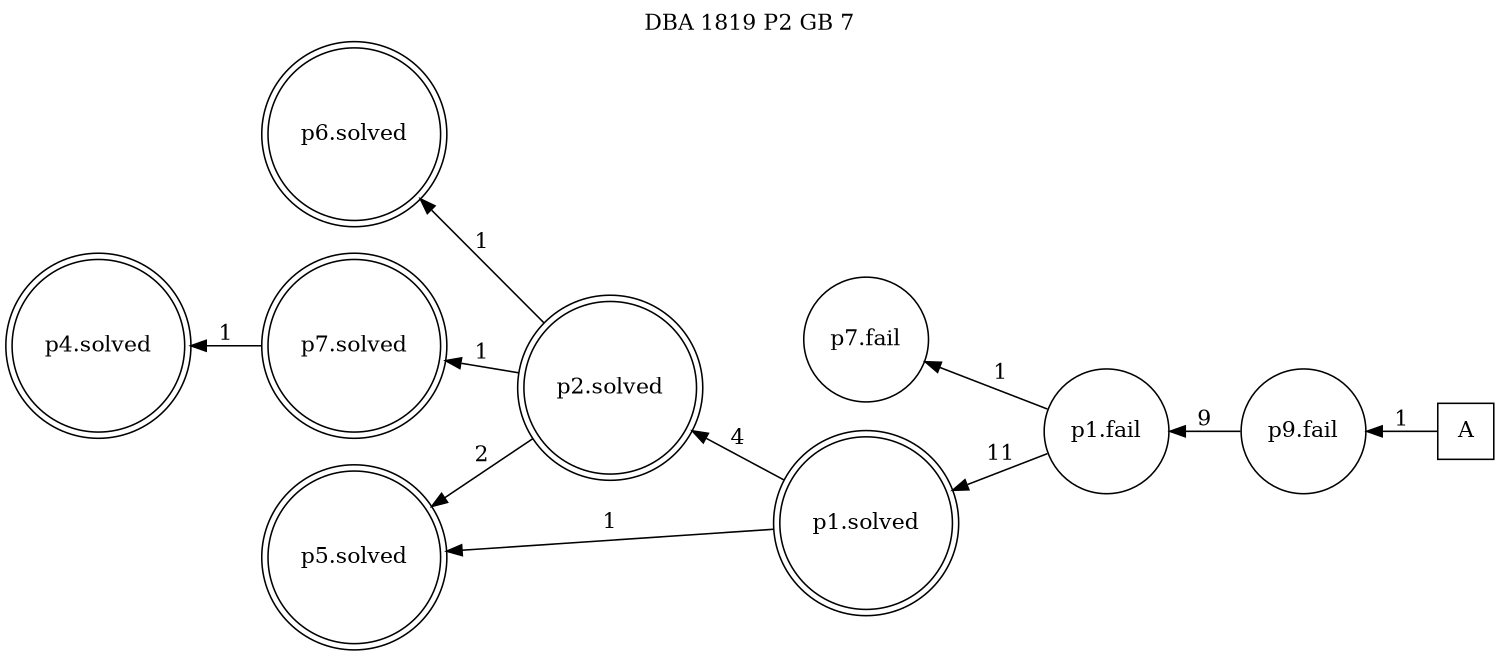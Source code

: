 digraph DBA_1819_P2_GB_7 {
labelloc="tl"
label= " DBA 1819 P2 GB 7 "
rankdir="RL";
graph [ size=" 10 , 10 !"]

"A" [shape="square" label="A"]
"p9.fail" [shape="circle" label="p9.fail"]
"p1.fail" [shape="circle" label="p1.fail"]
"p7.fail" [shape="circle" label="p7.fail"]
"p1.solved" [shape="doublecircle" label="p1.solved"]
"p2.solved" [shape="doublecircle" label="p2.solved"]
"p7.solved" [shape="doublecircle" label="p7.solved"]
"p4.solved" [shape="doublecircle" label="p4.solved"]
"p5.solved" [shape="doublecircle" label="p5.solved"]
"p6.solved" [shape="doublecircle" label="p6.solved"]
"A" -> "p9.fail" [ label=1]
"p9.fail" -> "p1.fail" [ label=9]
"p1.fail" -> "p7.fail" [ label=1]
"p1.fail" -> "p1.solved" [ label=11]
"p1.solved" -> "p2.solved" [ label=4]
"p1.solved" -> "p5.solved" [ label=1]
"p2.solved" -> "p7.solved" [ label=1]
"p2.solved" -> "p5.solved" [ label=2]
"p2.solved" -> "p6.solved" [ label=1]
"p7.solved" -> "p4.solved" [ label=1]
}
